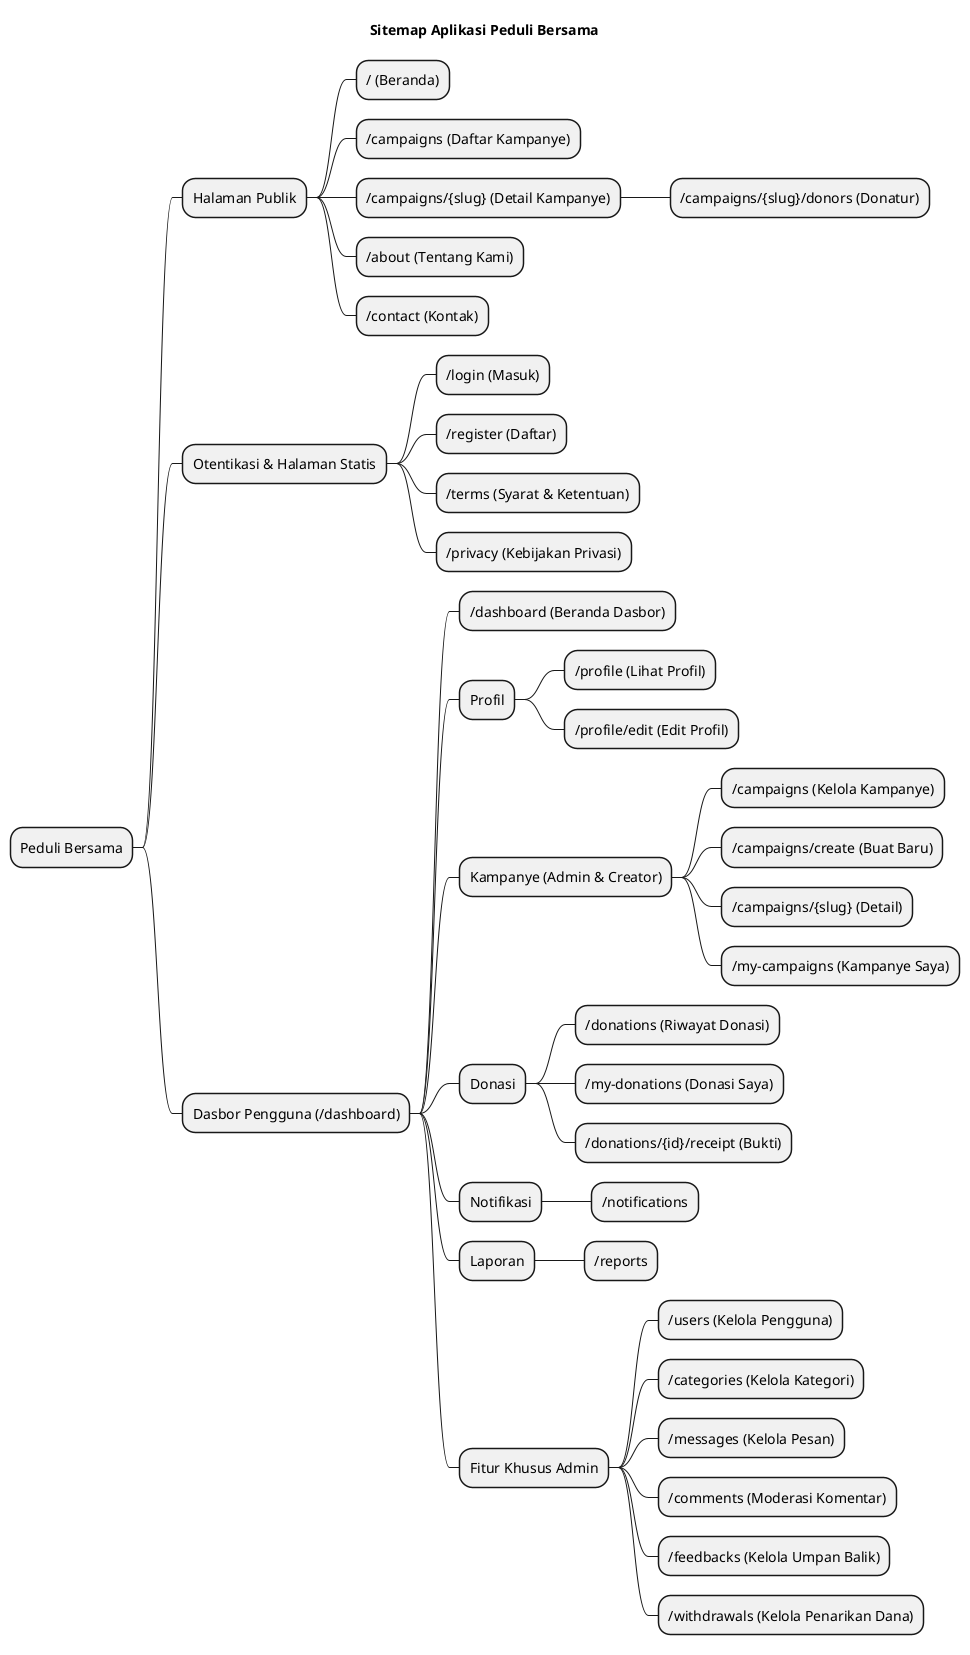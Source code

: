 @startmindmap
title Sitemap Aplikasi Peduli Bersama

* Peduli Bersama
** Halaman Publik
*** / (Beranda)
*** /campaigns (Daftar Kampanye)
*** /campaigns/{slug} (Detail Kampanye)
**** /campaigns/{slug}/donors (Donatur)
*** /about (Tentang Kami)
*** /contact (Kontak)

** Otentikasi & Halaman Statis
*** /login (Masuk)
*** /register (Daftar)
*** /terms (Syarat & Ketentuan)
*** /privacy (Kebijakan Privasi)

** Dasbor Pengguna (/dashboard)
*** /dashboard (Beranda Dasbor)
*** Profil
**** /profile (Lihat Profil)
**** /profile/edit (Edit Profil)
*** Kampanye (Admin & Creator)
**** /campaigns (Kelola Kampanye)
**** /campaigns/create (Buat Baru)
**** /campaigns/{slug} (Detail)
**** /my-campaigns (Kampanye Saya)
*** Donasi
**** /donations (Riwayat Donasi)
**** /my-donations (Donasi Saya)
**** /donations/{id}/receipt (Bukti)
*** Notifikasi
**** /notifications
*** Laporan
**** /reports
*** Fitur Khusus Admin
**** /users (Kelola Pengguna)
**** /categories (Kelola Kategori)
**** /messages (Kelola Pesan)
**** /comments (Moderasi Komentar)
**** /feedbacks (Kelola Umpan Balik)
**** /withdrawals (Kelola Penarikan Dana)

@endmindmap
